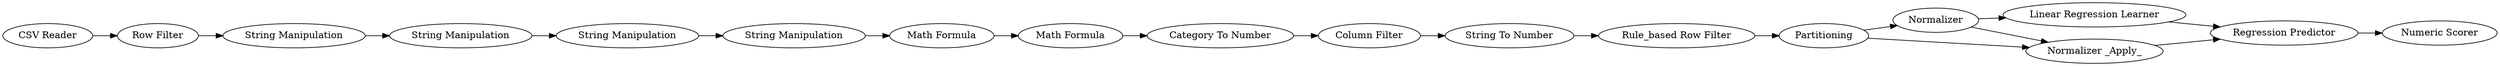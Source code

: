 digraph {
	8 [label="CSV Reader"]
	9 [label="String Manipulation"]
	10 [label="String Manipulation"]
	11 [label="String Manipulation"]
	12 [label="String Manipulation"]
	13 [label="Math Formula"]
	15 [label="Math Formula"]
	18 [label="Category To Number"]
	19 [label="Column Filter"]
	23 [label="String To Number"]
	24 [label="Rule_based Row Filter"]
	25 [label=Partitioning]
	27 [label="Regression Predictor"]
	28 [label="Numeric Scorer"]
	29 [label="Linear Regression Learner"]
	30 [label=Normalizer]
	31 [label="Normalizer _Apply_"]
	32 [label="Row Filter"]
	9 -> 10
	10 -> 11
	11 -> 12
	13 -> 15
	8 -> 32
	12 -> 13
	15 -> 18
	18 -> 19
	19 -> 23
	23 -> 24
	24 -> 25
	25 -> 30
	25 -> 31
	27 -> 28
	29 -> 27
	30 -> 29
	30 -> 31
	31 -> 27
	32 -> 9
	rankdir=LR
}
